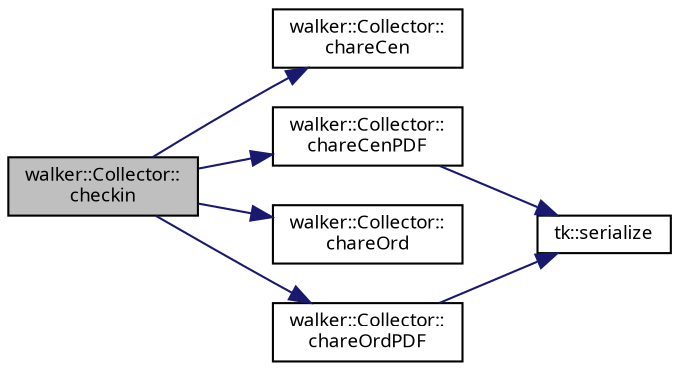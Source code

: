 digraph "walker::Collector::checkin"
{
 // INTERACTIVE_SVG=YES
  bgcolor="transparent";
  edge [fontname="sans-serif",fontsize="9",labelfontname="sans-serif",labelfontsize="9"];
  node [fontname="sans-serif",fontsize="9",shape=record];
  rankdir="LR";
  Node1 [label="walker::Collector::\lcheckin",height=0.2,width=0.4,color="black", fillcolor="grey75", style="filled", fontcolor="black"];
  Node1 -> Node2 [color="midnightblue",fontsize="9",style="solid",fontname="sans-serif"];
  Node2 [label="walker::Collector::\lchareCen",height=0.2,width=0.4,color="black",URL="$classwalker_1_1_collector.html#a5edc7c9ce6bb4cc8a29f0b2ba12ca782",tooltip="Chares contribute central moments. "];
  Node1 -> Node3 [color="midnightblue",fontsize="9",style="solid",fontname="sans-serif"];
  Node3 [label="walker::Collector::\lchareCenPDF",height=0.2,width=0.4,color="black",URL="$classwalker_1_1_collector.html#a7715d3b9c996b2db9d3c2d91bfe7703d",tooltip="Chares contribute central PDFs. "];
  Node3 -> Node4 [color="midnightblue",fontsize="9",style="solid",fontname="sans-serif"];
  Node4 [label="tk::serialize",height=0.2,width=0.4,color="black",URL="$namespacetk.html#a95434266ed0be6503251e90e0fe60823",tooltip="Serialize vectors of PDFs to raw memory stream. "];
  Node1 -> Node5 [color="midnightblue",fontsize="9",style="solid",fontname="sans-serif"];
  Node5 [label="walker::Collector::\lchareOrd",height=0.2,width=0.4,color="black",URL="$classwalker_1_1_collector.html#a826e2ca2ff2d2f298d20fd0c87581ab4",tooltip="Chares contribute ordinary moments. "];
  Node1 -> Node6 [color="midnightblue",fontsize="9",style="solid",fontname="sans-serif"];
  Node6 [label="walker::Collector::\lchareOrdPDF",height=0.2,width=0.4,color="black",URL="$classwalker_1_1_collector.html#a073b82fd1adc74fd84af941811fe08e0",tooltip="Chares contribute ordinary PDFs. "];
  Node6 -> Node4 [color="midnightblue",fontsize="9",style="solid",fontname="sans-serif"];
}
